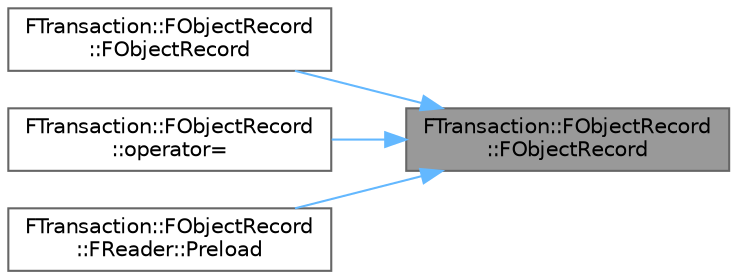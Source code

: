 digraph "FTransaction::FObjectRecord::FObjectRecord"
{
 // INTERACTIVE_SVG=YES
 // LATEX_PDF_SIZE
  bgcolor="transparent";
  edge [fontname=Helvetica,fontsize=10,labelfontname=Helvetica,labelfontsize=10];
  node [fontname=Helvetica,fontsize=10,shape=box,height=0.2,width=0.4];
  rankdir="RL";
  Node1 [id="Node000001",label="FTransaction::FObjectRecord\l::FObjectRecord",height=0.2,width=0.4,color="gray40", fillcolor="grey60", style="filled", fontcolor="black",tooltip=" "];
  Node1 -> Node2 [id="edge1_Node000001_Node000002",dir="back",color="steelblue1",style="solid",tooltip=" "];
  Node2 [id="Node000002",label="FTransaction::FObjectRecord\l::FObjectRecord",height=0.2,width=0.4,color="grey40", fillcolor="white", style="filled",URL="$d2/d59/classFTransaction_1_1FObjectRecord.html#ac7c14a64689433f7af3795e03d05efb8",tooltip=" "];
  Node1 -> Node3 [id="edge2_Node000001_Node000003",dir="back",color="steelblue1",style="solid",tooltip=" "];
  Node3 [id="Node000003",label="FTransaction::FObjectRecord\l::operator=",height=0.2,width=0.4,color="grey40", fillcolor="white", style="filled",URL="$d2/d59/classFTransaction_1_1FObjectRecord.html#abd82a808b2fe3fb162d5c8636699ad12",tooltip=" "];
  Node1 -> Node4 [id="edge3_Node000001_Node000004",dir="back",color="steelblue1",style="solid",tooltip=" "];
  Node4 [id="Node000004",label="FTransaction::FObjectRecord\l::FReader::Preload",height=0.2,width=0.4,color="grey40", fillcolor="white", style="filled",URL="$d6/dea/classFTransaction_1_1FObjectRecord_1_1FReader.html#a55139a8a80945e4940d3539d3b7c370b",tooltip="Tells the archive to attempt to preload the specified object so data can be loaded out of it."];
}
